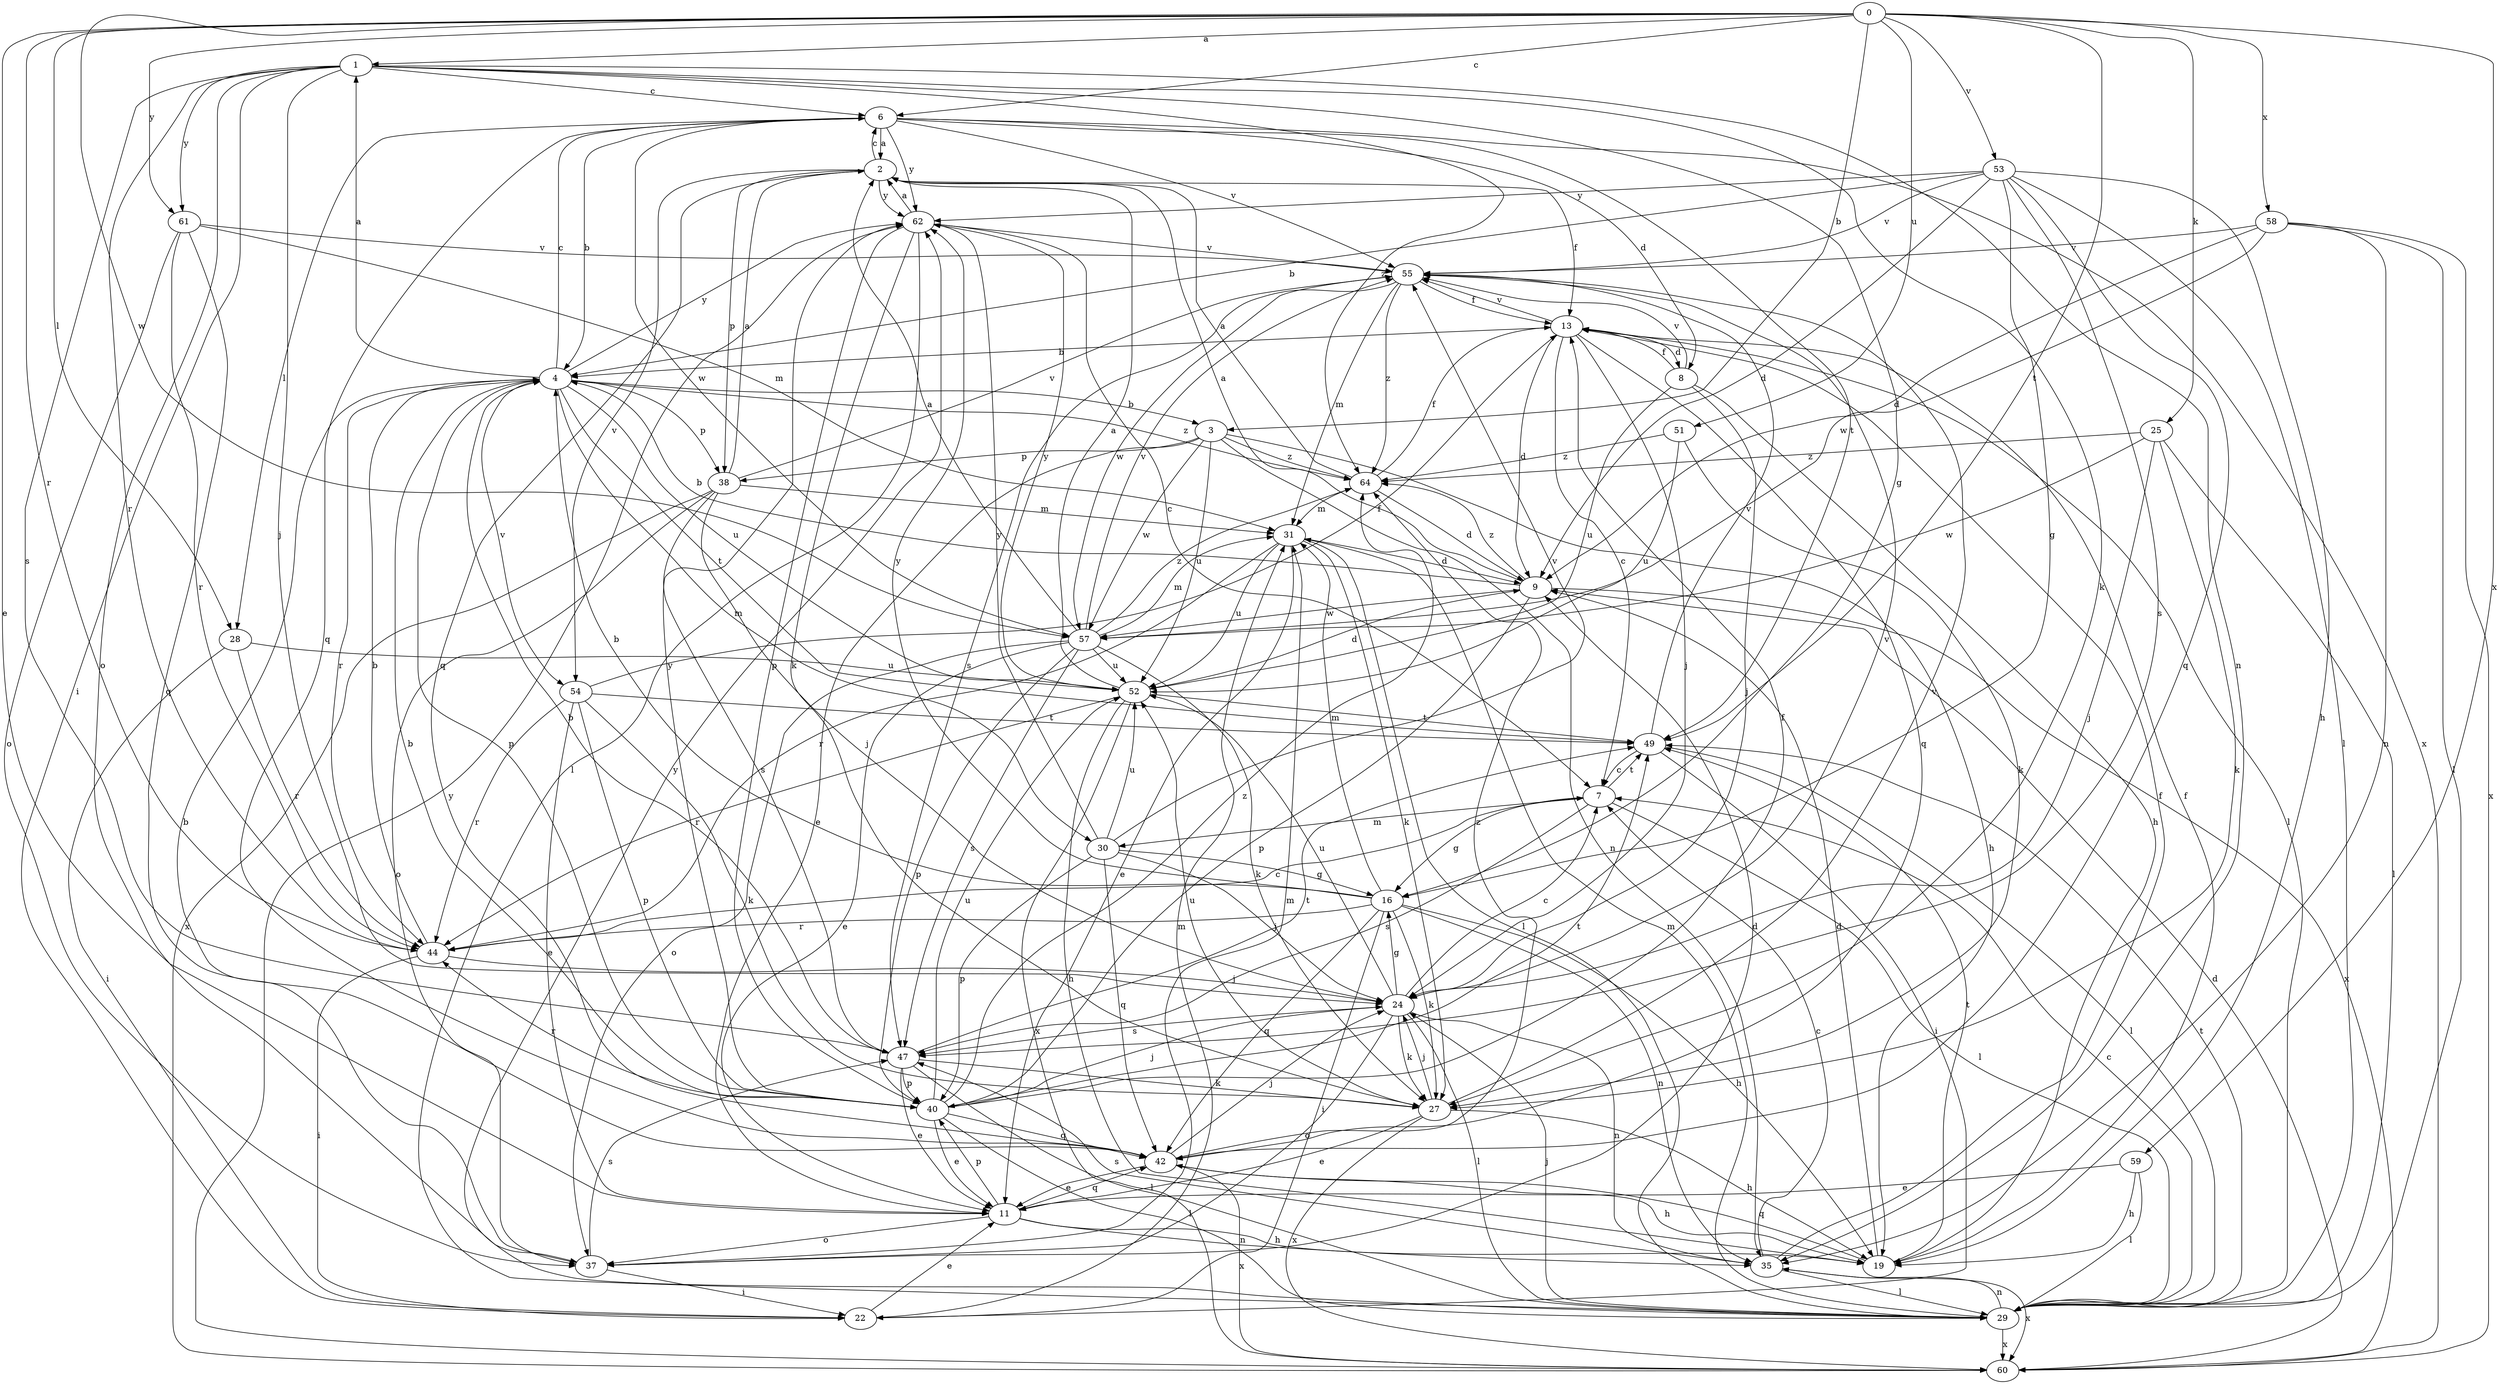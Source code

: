 strict digraph  {
0;
1;
2;
3;
4;
6;
7;
8;
9;
11;
13;
16;
19;
22;
24;
25;
27;
28;
29;
30;
31;
35;
37;
38;
40;
42;
44;
47;
49;
51;
52;
53;
54;
55;
57;
58;
59;
60;
61;
62;
64;
0 -> 1  [label=a];
0 -> 3  [label=b];
0 -> 6  [label=c];
0 -> 11  [label=e];
0 -> 25  [label=k];
0 -> 28  [label=l];
0 -> 44  [label=r];
0 -> 49  [label=t];
0 -> 51  [label=u];
0 -> 53  [label=v];
0 -> 57  [label=w];
0 -> 58  [label=x];
0 -> 59  [label=x];
0 -> 61  [label=y];
1 -> 6  [label=c];
1 -> 16  [label=g];
1 -> 22  [label=i];
1 -> 24  [label=j];
1 -> 27  [label=k];
1 -> 35  [label=n];
1 -> 37  [label=o];
1 -> 44  [label=r];
1 -> 47  [label=s];
1 -> 61  [label=y];
1 -> 64  [label=z];
2 -> 6  [label=c];
2 -> 13  [label=f];
2 -> 38  [label=p];
2 -> 42  [label=q];
2 -> 54  [label=v];
2 -> 62  [label=y];
3 -> 11  [label=e];
3 -> 19  [label=h];
3 -> 35  [label=n];
3 -> 38  [label=p];
3 -> 52  [label=u];
3 -> 57  [label=w];
3 -> 64  [label=z];
4 -> 1  [label=a];
4 -> 3  [label=b];
4 -> 6  [label=c];
4 -> 30  [label=m];
4 -> 38  [label=p];
4 -> 40  [label=p];
4 -> 44  [label=r];
4 -> 49  [label=t];
4 -> 52  [label=u];
4 -> 54  [label=v];
4 -> 62  [label=y];
4 -> 64  [label=z];
6 -> 2  [label=a];
6 -> 4  [label=b];
6 -> 8  [label=d];
6 -> 28  [label=l];
6 -> 42  [label=q];
6 -> 49  [label=t];
6 -> 55  [label=v];
6 -> 57  [label=w];
6 -> 60  [label=x];
6 -> 62  [label=y];
7 -> 16  [label=g];
7 -> 29  [label=l];
7 -> 30  [label=m];
7 -> 47  [label=s];
7 -> 49  [label=t];
8 -> 13  [label=f];
8 -> 19  [label=h];
8 -> 24  [label=j];
8 -> 52  [label=u];
8 -> 55  [label=v];
9 -> 2  [label=a];
9 -> 4  [label=b];
9 -> 40  [label=p];
9 -> 57  [label=w];
9 -> 60  [label=x];
9 -> 64  [label=z];
11 -> 19  [label=h];
11 -> 35  [label=n];
11 -> 37  [label=o];
11 -> 40  [label=p];
11 -> 42  [label=q];
13 -> 4  [label=b];
13 -> 7  [label=c];
13 -> 8  [label=d];
13 -> 9  [label=d];
13 -> 24  [label=j];
13 -> 29  [label=l];
13 -> 42  [label=q];
13 -> 55  [label=v];
16 -> 4  [label=b];
16 -> 19  [label=h];
16 -> 22  [label=i];
16 -> 27  [label=k];
16 -> 31  [label=m];
16 -> 35  [label=n];
16 -> 42  [label=q];
16 -> 44  [label=r];
16 -> 62  [label=y];
19 -> 9  [label=d];
19 -> 13  [label=f];
19 -> 42  [label=q];
19 -> 49  [label=t];
22 -> 11  [label=e];
22 -> 31  [label=m];
24 -> 7  [label=c];
24 -> 16  [label=g];
24 -> 27  [label=k];
24 -> 29  [label=l];
24 -> 35  [label=n];
24 -> 37  [label=o];
24 -> 47  [label=s];
24 -> 52  [label=u];
24 -> 55  [label=v];
25 -> 24  [label=j];
25 -> 27  [label=k];
25 -> 29  [label=l];
25 -> 57  [label=w];
25 -> 64  [label=z];
27 -> 11  [label=e];
27 -> 19  [label=h];
27 -> 24  [label=j];
27 -> 52  [label=u];
27 -> 55  [label=v];
27 -> 60  [label=x];
28 -> 22  [label=i];
28 -> 44  [label=r];
28 -> 52  [label=u];
29 -> 7  [label=c];
29 -> 24  [label=j];
29 -> 31  [label=m];
29 -> 35  [label=n];
29 -> 49  [label=t];
29 -> 60  [label=x];
29 -> 62  [label=y];
30 -> 16  [label=g];
30 -> 24  [label=j];
30 -> 40  [label=p];
30 -> 42  [label=q];
30 -> 52  [label=u];
30 -> 55  [label=v];
30 -> 62  [label=y];
31 -> 9  [label=d];
31 -> 11  [label=e];
31 -> 27  [label=k];
31 -> 29  [label=l];
31 -> 44  [label=r];
31 -> 52  [label=u];
35 -> 7  [label=c];
35 -> 13  [label=f];
35 -> 29  [label=l];
35 -> 47  [label=s];
35 -> 60  [label=x];
37 -> 4  [label=b];
37 -> 9  [label=d];
37 -> 22  [label=i];
37 -> 31  [label=m];
37 -> 47  [label=s];
38 -> 2  [label=a];
38 -> 24  [label=j];
38 -> 31  [label=m];
38 -> 37  [label=o];
38 -> 47  [label=s];
38 -> 55  [label=v];
38 -> 60  [label=x];
40 -> 4  [label=b];
40 -> 11  [label=e];
40 -> 13  [label=f];
40 -> 24  [label=j];
40 -> 29  [label=l];
40 -> 42  [label=q];
40 -> 44  [label=r];
40 -> 49  [label=t];
40 -> 52  [label=u];
40 -> 62  [label=y];
40 -> 64  [label=z];
42 -> 11  [label=e];
42 -> 19  [label=h];
42 -> 24  [label=j];
42 -> 60  [label=x];
42 -> 64  [label=z];
44 -> 4  [label=b];
44 -> 7  [label=c];
44 -> 22  [label=i];
44 -> 24  [label=j];
47 -> 4  [label=b];
47 -> 11  [label=e];
47 -> 27  [label=k];
47 -> 29  [label=l];
47 -> 40  [label=p];
47 -> 49  [label=t];
49 -> 7  [label=c];
49 -> 22  [label=i];
49 -> 29  [label=l];
49 -> 55  [label=v];
51 -> 27  [label=k];
51 -> 52  [label=u];
51 -> 64  [label=z];
52 -> 2  [label=a];
52 -> 9  [label=d];
52 -> 19  [label=h];
52 -> 44  [label=r];
52 -> 49  [label=t];
52 -> 60  [label=x];
52 -> 62  [label=y];
53 -> 4  [label=b];
53 -> 9  [label=d];
53 -> 16  [label=g];
53 -> 19  [label=h];
53 -> 29  [label=l];
53 -> 42  [label=q];
53 -> 47  [label=s];
53 -> 55  [label=v];
53 -> 62  [label=y];
54 -> 11  [label=e];
54 -> 13  [label=f];
54 -> 27  [label=k];
54 -> 40  [label=p];
54 -> 44  [label=r];
54 -> 49  [label=t];
55 -> 13  [label=f];
55 -> 31  [label=m];
55 -> 47  [label=s];
55 -> 57  [label=w];
55 -> 64  [label=z];
57 -> 2  [label=a];
57 -> 11  [label=e];
57 -> 27  [label=k];
57 -> 31  [label=m];
57 -> 37  [label=o];
57 -> 40  [label=p];
57 -> 47  [label=s];
57 -> 52  [label=u];
57 -> 55  [label=v];
57 -> 64  [label=z];
58 -> 9  [label=d];
58 -> 29  [label=l];
58 -> 35  [label=n];
58 -> 55  [label=v];
58 -> 57  [label=w];
58 -> 60  [label=x];
59 -> 11  [label=e];
59 -> 19  [label=h];
59 -> 29  [label=l];
60 -> 9  [label=d];
60 -> 62  [label=y];
61 -> 31  [label=m];
61 -> 37  [label=o];
61 -> 42  [label=q];
61 -> 44  [label=r];
61 -> 55  [label=v];
62 -> 2  [label=a];
62 -> 7  [label=c];
62 -> 27  [label=k];
62 -> 29  [label=l];
62 -> 40  [label=p];
62 -> 55  [label=v];
64 -> 2  [label=a];
64 -> 9  [label=d];
64 -> 13  [label=f];
64 -> 31  [label=m];
}
